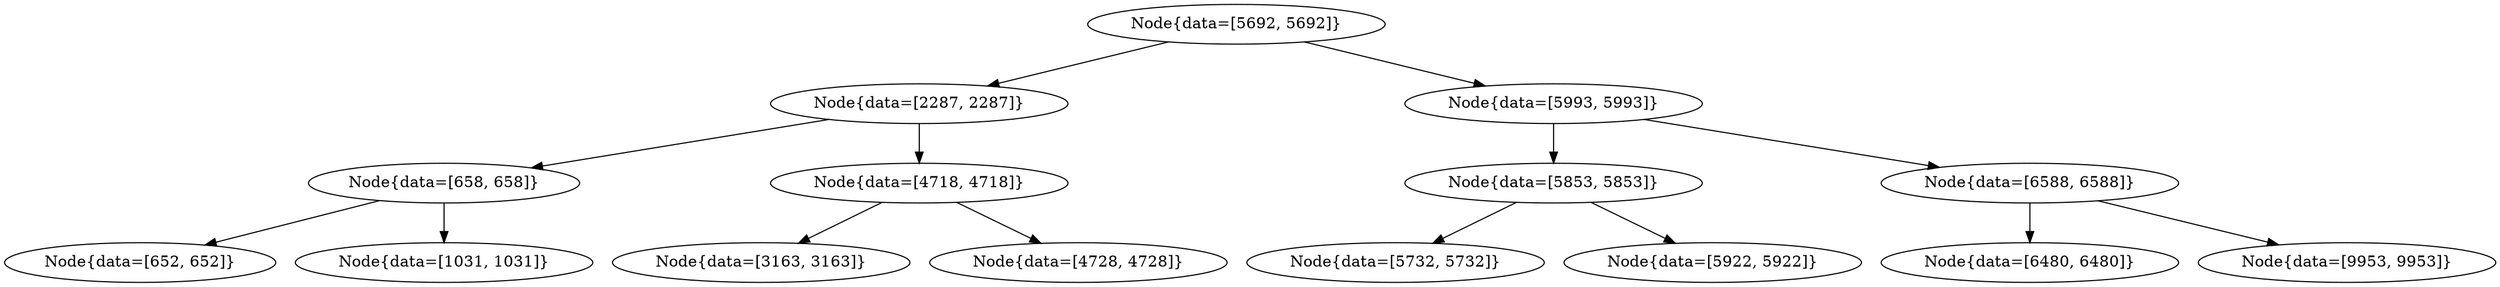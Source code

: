 digraph G{
1271418767 [label="Node{data=[5692, 5692]}"]
1271418767 -> 516007660
516007660 [label="Node{data=[2287, 2287]}"]
516007660 -> 1223024468
1223024468 [label="Node{data=[658, 658]}"]
1223024468 -> 219006061
219006061 [label="Node{data=[652, 652]}"]
1223024468 -> 78661236
78661236 [label="Node{data=[1031, 1031]}"]
516007660 -> 391476936
391476936 [label="Node{data=[4718, 4718]}"]
391476936 -> 1898714121
1898714121 [label="Node{data=[3163, 3163]}"]
391476936 -> 308386029
308386029 [label="Node{data=[4728, 4728]}"]
1271418767 -> 342163251
342163251 [label="Node{data=[5993, 5993]}"]
342163251 -> 674969665
674969665 [label="Node{data=[5853, 5853]}"]
674969665 -> 967240979
967240979 [label="Node{data=[5732, 5732]}"]
674969665 -> 656325690
656325690 [label="Node{data=[5922, 5922]}"]
342163251 -> 338707085
338707085 [label="Node{data=[6588, 6588]}"]
338707085 -> 1698208122
1698208122 [label="Node{data=[6480, 6480]}"]
338707085 -> 1811427003
1811427003 [label="Node{data=[9953, 9953]}"]
}